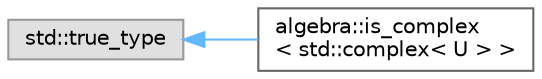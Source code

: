 digraph "Graphical Class Hierarchy"
{
 // LATEX_PDF_SIZE
  bgcolor="transparent";
  edge [fontname=Helvetica,fontsize=10,labelfontname=Helvetica,labelfontsize=10];
  node [fontname=Helvetica,fontsize=10,shape=box,height=0.2,width=0.4];
  rankdir="LR";
  Node0 [id="Node000000",label="std::true_type",height=0.2,width=0.4,color="grey60", fillcolor="#E0E0E0", style="filled",tooltip=" "];
  Node0 -> Node1 [id="edge9_Node000000_Node000001",dir="back",color="steelblue1",style="solid",tooltip=" "];
  Node1 [id="Node000001",label="algebra::is_complex\l\< std::complex\< U \> \>",height=0.2,width=0.4,color="grey40", fillcolor="white", style="filled",URL="$structalgebra_1_1is__complex_3_01std_1_1complex_3_01U_01_4_01_4.html",tooltip="specialization for std::complex<T>"];
}

